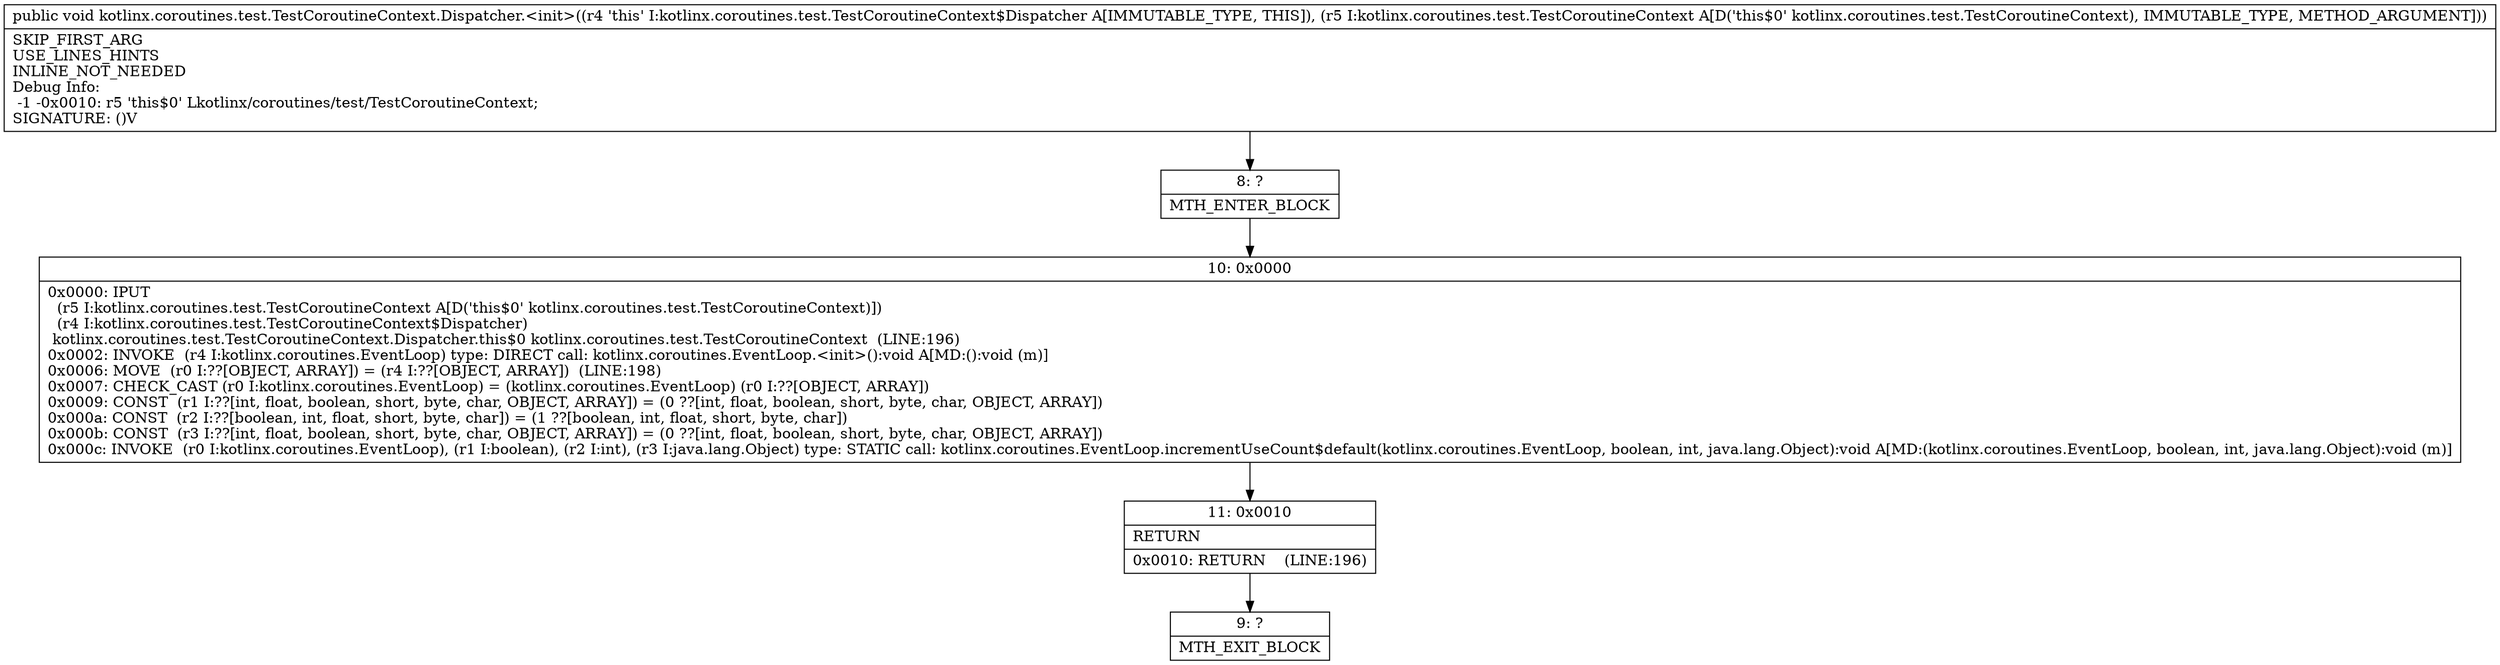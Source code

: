 digraph "CFG forkotlinx.coroutines.test.TestCoroutineContext.Dispatcher.\<init\>(Lkotlinx\/coroutines\/test\/TestCoroutineContext;)V" {
Node_8 [shape=record,label="{8\:\ ?|MTH_ENTER_BLOCK\l}"];
Node_10 [shape=record,label="{10\:\ 0x0000|0x0000: IPUT  \l  (r5 I:kotlinx.coroutines.test.TestCoroutineContext A[D('this$0' kotlinx.coroutines.test.TestCoroutineContext)])\l  (r4 I:kotlinx.coroutines.test.TestCoroutineContext$Dispatcher)\l kotlinx.coroutines.test.TestCoroutineContext.Dispatcher.this$0 kotlinx.coroutines.test.TestCoroutineContext  (LINE:196)\l0x0002: INVOKE  (r4 I:kotlinx.coroutines.EventLoop) type: DIRECT call: kotlinx.coroutines.EventLoop.\<init\>():void A[MD:():void (m)]\l0x0006: MOVE  (r0 I:??[OBJECT, ARRAY]) = (r4 I:??[OBJECT, ARRAY])  (LINE:198)\l0x0007: CHECK_CAST (r0 I:kotlinx.coroutines.EventLoop) = (kotlinx.coroutines.EventLoop) (r0 I:??[OBJECT, ARRAY]) \l0x0009: CONST  (r1 I:??[int, float, boolean, short, byte, char, OBJECT, ARRAY]) = (0 ??[int, float, boolean, short, byte, char, OBJECT, ARRAY]) \l0x000a: CONST  (r2 I:??[boolean, int, float, short, byte, char]) = (1 ??[boolean, int, float, short, byte, char]) \l0x000b: CONST  (r3 I:??[int, float, boolean, short, byte, char, OBJECT, ARRAY]) = (0 ??[int, float, boolean, short, byte, char, OBJECT, ARRAY]) \l0x000c: INVOKE  (r0 I:kotlinx.coroutines.EventLoop), (r1 I:boolean), (r2 I:int), (r3 I:java.lang.Object) type: STATIC call: kotlinx.coroutines.EventLoop.incrementUseCount$default(kotlinx.coroutines.EventLoop, boolean, int, java.lang.Object):void A[MD:(kotlinx.coroutines.EventLoop, boolean, int, java.lang.Object):void (m)]\l}"];
Node_11 [shape=record,label="{11\:\ 0x0010|RETURN\l|0x0010: RETURN    (LINE:196)\l}"];
Node_9 [shape=record,label="{9\:\ ?|MTH_EXIT_BLOCK\l}"];
MethodNode[shape=record,label="{public void kotlinx.coroutines.test.TestCoroutineContext.Dispatcher.\<init\>((r4 'this' I:kotlinx.coroutines.test.TestCoroutineContext$Dispatcher A[IMMUTABLE_TYPE, THIS]), (r5 I:kotlinx.coroutines.test.TestCoroutineContext A[D('this$0' kotlinx.coroutines.test.TestCoroutineContext), IMMUTABLE_TYPE, METHOD_ARGUMENT]))  | SKIP_FIRST_ARG\lUSE_LINES_HINTS\lINLINE_NOT_NEEDED\lDebug Info:\l  \-1 \-0x0010: r5 'this$0' Lkotlinx\/coroutines\/test\/TestCoroutineContext;\lSIGNATURE: ()V\l}"];
MethodNode -> Node_8;Node_8 -> Node_10;
Node_10 -> Node_11;
Node_11 -> Node_9;
}

